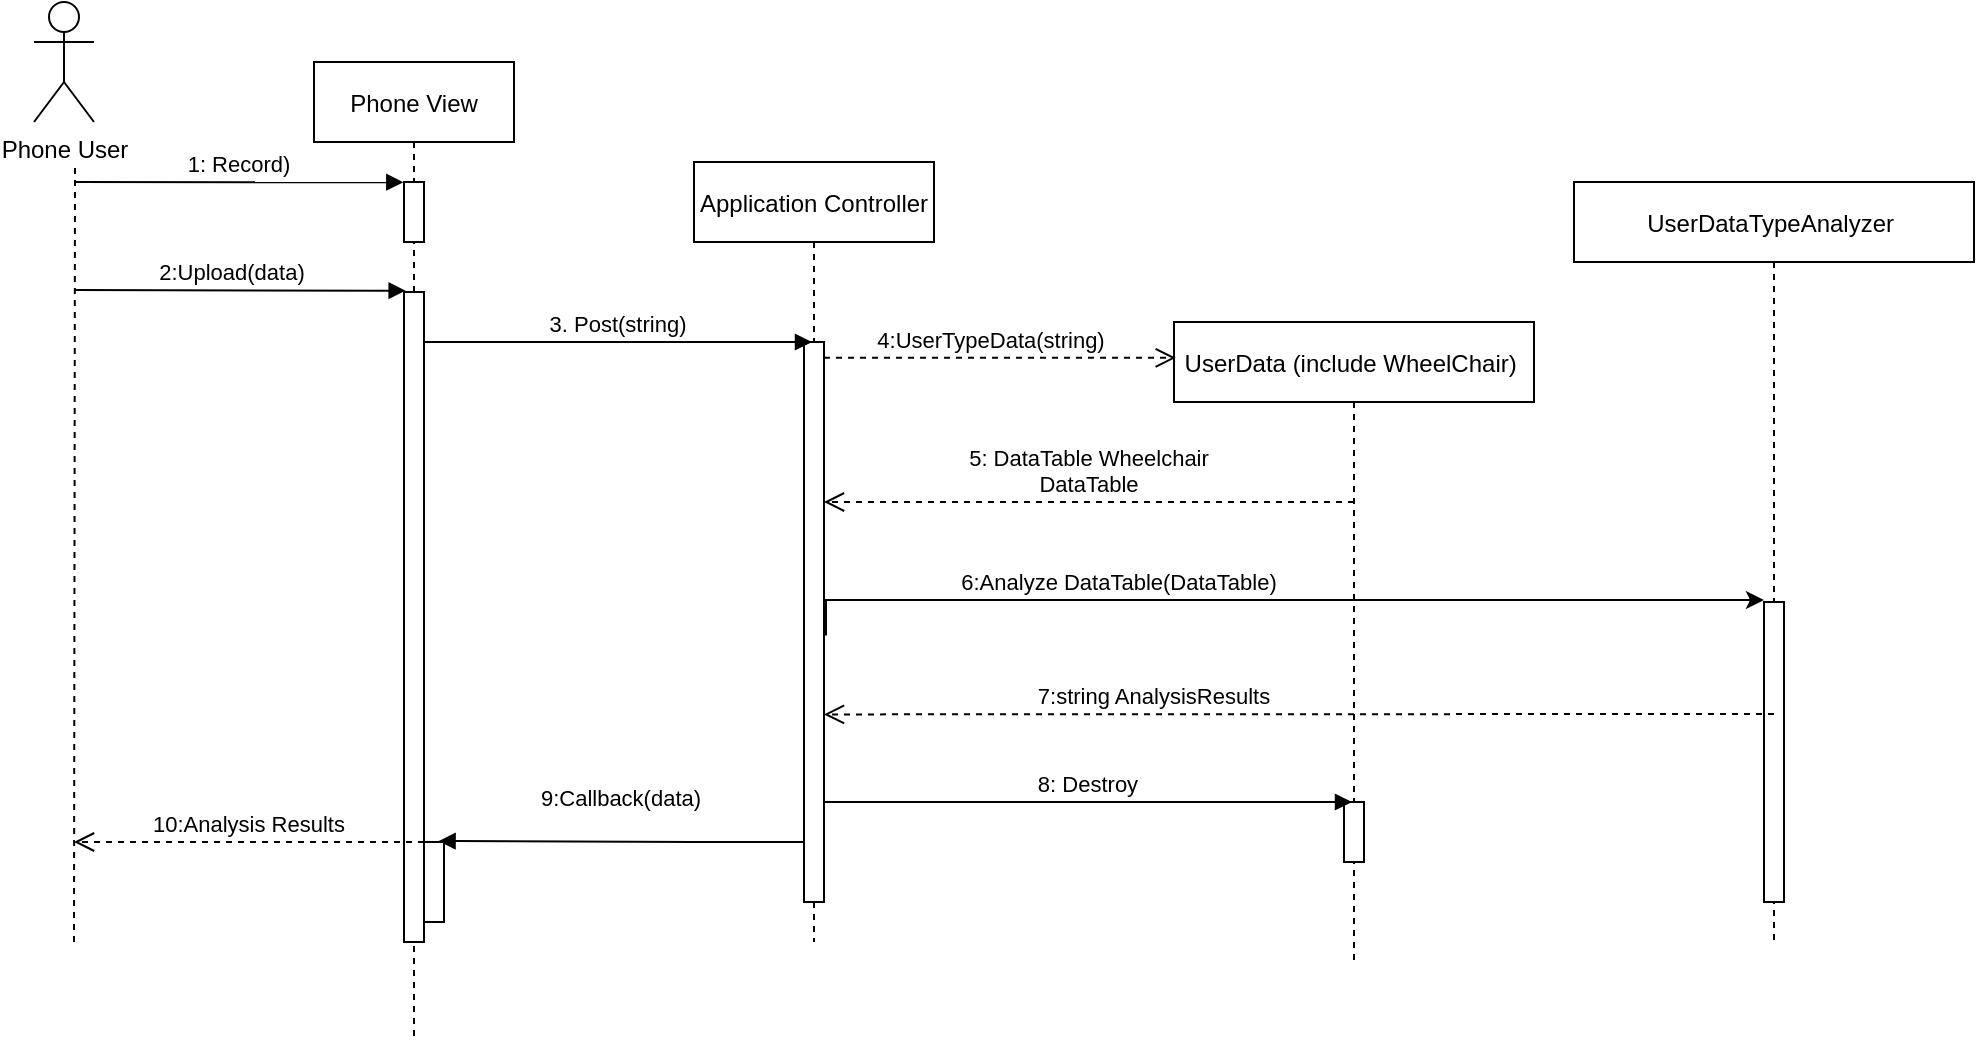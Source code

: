 <mxfile version="15.8.0" type="github">
  <diagram id="kgpKYQtTHZ0yAKxKKP6v" name="Page-1">
    <mxGraphModel dx="1113" dy="644" grid="1" gridSize="10" guides="1" tooltips="1" connect="1" arrows="1" fold="1" page="1" pageScale="1" pageWidth="1654" pageHeight="2336" math="0" shadow="0">
      <root>
        <mxCell id="0" />
        <mxCell id="1" parent="0" />
        <mxCell id="3nuBFxr9cyL0pnOWT2aG-1" value="Phone View" style="shape=umlLifeline;perimeter=lifelinePerimeter;container=1;collapsible=0;recursiveResize=0;rounded=0;shadow=0;strokeWidth=1;size=40;" parent="1" vertex="1">
          <mxGeometry x="260" y="30" width="100" height="490" as="geometry" />
        </mxCell>
        <mxCell id="3nuBFxr9cyL0pnOWT2aG-2" value="" style="points=[];perimeter=orthogonalPerimeter;rounded=0;shadow=0;strokeWidth=1;" parent="3nuBFxr9cyL0pnOWT2aG-1" vertex="1">
          <mxGeometry x="45" y="115" width="10" height="325" as="geometry" />
        </mxCell>
        <mxCell id="7kFu8DR1kxcUvLfsFOL3-1" value="" style="points=[];perimeter=orthogonalPerimeter;rounded=0;shadow=0;strokeWidth=1;" parent="3nuBFxr9cyL0pnOWT2aG-1" vertex="1">
          <mxGeometry x="55" y="390" width="10" height="40" as="geometry" />
        </mxCell>
        <mxCell id="xm2YNPH0XCkVJV5-xieu-14" value="" style="points=[];perimeter=orthogonalPerimeter;rounded=0;shadow=0;strokeWidth=1;" vertex="1" parent="3nuBFxr9cyL0pnOWT2aG-1">
          <mxGeometry x="45" y="60" width="10" height="30" as="geometry" />
        </mxCell>
        <mxCell id="3nuBFxr9cyL0pnOWT2aG-5" value="Application Controller" style="shape=umlLifeline;perimeter=lifelinePerimeter;container=1;collapsible=0;recursiveResize=0;rounded=0;shadow=0;strokeWidth=1;size=40;" parent="1" vertex="1">
          <mxGeometry x="450" y="80" width="120" height="390" as="geometry" />
        </mxCell>
        <mxCell id="3nuBFxr9cyL0pnOWT2aG-6" value="" style="points=[];perimeter=orthogonalPerimeter;rounded=0;shadow=0;strokeWidth=1;" parent="3nuBFxr9cyL0pnOWT2aG-5" vertex="1">
          <mxGeometry x="55" y="90" width="10" height="280" as="geometry" />
        </mxCell>
        <mxCell id="3nuBFxr9cyL0pnOWT2aG-8" value="3. Post(string)" style="verticalAlign=bottom;endArrow=block;shadow=0;strokeWidth=1;entryX=0.4;entryY=0;entryDx=0;entryDy=0;entryPerimeter=0;" parent="1" source="3nuBFxr9cyL0pnOWT2aG-2" target="3nuBFxr9cyL0pnOWT2aG-6" edge="1">
          <mxGeometry relative="1" as="geometry">
            <mxPoint x="275" y="160" as="sourcePoint" />
            <mxPoint x="500" y="170" as="targetPoint" />
            <Array as="points">
              <mxPoint x="390" y="170" />
            </Array>
          </mxGeometry>
        </mxCell>
        <mxCell id="7kFu8DR1kxcUvLfsFOL3-2" value="Phone User&lt;br&gt;" style="shape=umlActor;verticalLabelPosition=bottom;verticalAlign=top;html=1;outlineConnect=0;" parent="1" vertex="1">
          <mxGeometry x="120" width="30" height="60" as="geometry" />
        </mxCell>
        <mxCell id="7kFu8DR1kxcUvLfsFOL3-4" value="" style="endArrow=none;dashed=1;html=1;rounded=0;" parent="1" edge="1">
          <mxGeometry width="50" height="50" relative="1" as="geometry">
            <mxPoint x="140" y="470" as="sourcePoint" />
            <mxPoint x="140.5" y="80" as="targetPoint" />
            <Array as="points" />
          </mxGeometry>
        </mxCell>
        <mxCell id="7kFu8DR1kxcUvLfsFOL3-11" value="10:Analysis Results" style="verticalAlign=bottom;endArrow=open;dashed=1;endSize=8;shadow=0;strokeWidth=1;" parent="1" source="7kFu8DR1kxcUvLfsFOL3-1" edge="1">
          <mxGeometry relative="1" as="geometry">
            <mxPoint x="140" y="420" as="targetPoint" />
            <mxPoint x="300" y="410" as="sourcePoint" />
          </mxGeometry>
        </mxCell>
        <mxCell id="7kFu8DR1kxcUvLfsFOL3-12" value="2:Upload(data)" style="verticalAlign=bottom;endArrow=block;shadow=0;strokeWidth=1;entryX=0.082;entryY=-0.002;entryDx=0;entryDy=0;entryPerimeter=0;" parent="1" edge="1" target="3nuBFxr9cyL0pnOWT2aG-2">
          <mxGeometry x="-0.048" relative="1" as="geometry">
            <mxPoint x="140" y="144" as="sourcePoint" />
            <mxPoint x="300" y="160" as="targetPoint" />
            <mxPoint as="offset" />
          </mxGeometry>
        </mxCell>
        <mxCell id="7kFu8DR1kxcUvLfsFOL3-14" value="9:Callback(data)&#xa;" style="verticalAlign=bottom;endArrow=block;shadow=0;strokeWidth=1;entryX=0.729;entryY=-0.012;entryDx=0;entryDy=0;entryPerimeter=0;" parent="1" source="3nuBFxr9cyL0pnOWT2aG-6" target="7kFu8DR1kxcUvLfsFOL3-1" edge="1">
          <mxGeometry relative="1" as="geometry">
            <mxPoint x="440" y="300" as="sourcePoint" />
            <mxPoint x="350" y="427" as="targetPoint" />
            <Array as="points">
              <mxPoint x="480" y="420" />
              <mxPoint x="460" y="420" />
            </Array>
          </mxGeometry>
        </mxCell>
        <mxCell id="7kFu8DR1kxcUvLfsFOL3-16" value="UserData (include WheelChair) " style="shape=umlLifeline;perimeter=lifelinePerimeter;container=1;collapsible=0;recursiveResize=0;rounded=0;shadow=0;strokeWidth=1;" parent="1" vertex="1">
          <mxGeometry x="690" y="160" width="180" height="320" as="geometry" />
        </mxCell>
        <mxCell id="xm2YNPH0XCkVJV5-xieu-6" value="5: DataTable Wheelchair&#xa;DataTable" style="verticalAlign=bottom;endArrow=open;dashed=1;endSize=8;shadow=0;strokeWidth=1;" edge="1" parent="7kFu8DR1kxcUvLfsFOL3-16" target="3nuBFxr9cyL0pnOWT2aG-6">
          <mxGeometry relative="1" as="geometry">
            <mxPoint x="-100" y="90" as="targetPoint" />
            <mxPoint x="90" y="90" as="sourcePoint" />
          </mxGeometry>
        </mxCell>
        <mxCell id="xm2YNPH0XCkVJV5-xieu-7" value="" style="points=[];perimeter=orthogonalPerimeter;rounded=0;shadow=0;strokeWidth=1;" vertex="1" parent="7kFu8DR1kxcUvLfsFOL3-16">
          <mxGeometry x="85" y="240" width="10" height="30" as="geometry" />
        </mxCell>
        <mxCell id="7kFu8DR1kxcUvLfsFOL3-19" value="UserDataTypeAnalyzer " style="shape=umlLifeline;perimeter=lifelinePerimeter;container=1;collapsible=0;recursiveResize=0;rounded=0;shadow=0;strokeWidth=1;" parent="1" vertex="1">
          <mxGeometry x="890" y="90" width="200" height="380" as="geometry" />
        </mxCell>
        <mxCell id="7kFu8DR1kxcUvLfsFOL3-20" value="" style="points=[];perimeter=orthogonalPerimeter;rounded=0;shadow=0;strokeWidth=1;" parent="7kFu8DR1kxcUvLfsFOL3-19" vertex="1">
          <mxGeometry x="95" y="210" width="10" height="150" as="geometry" />
        </mxCell>
        <mxCell id="xm2YNPH0XCkVJV5-xieu-5" value="" style="edgeStyle=orthogonalEdgeStyle;rounded=0;orthogonalLoop=1;jettySize=auto;html=1;exitX=1.1;exitY=0.524;exitDx=0;exitDy=0;exitPerimeter=0;" edge="1" parent="7kFu8DR1kxcUvLfsFOL3-19" source="3nuBFxr9cyL0pnOWT2aG-6">
          <mxGeometry relative="1" as="geometry">
            <mxPoint x="-370" y="209" as="sourcePoint" />
            <mxPoint x="95" y="209" as="targetPoint" />
            <Array as="points">
              <mxPoint x="-170" y="209" />
              <mxPoint x="-170" y="209" />
            </Array>
          </mxGeometry>
        </mxCell>
        <mxCell id="xm2YNPH0XCkVJV5-xieu-12" value="6:Analyze DataTable(DataTable)" style="edgeLabel;html=1;align=center;verticalAlign=middle;resizable=0;points=[];" vertex="1" connectable="0" parent="xm2YNPH0XCkVJV5-xieu-5">
          <mxGeometry x="-0.021" y="-2" relative="1" as="geometry">
            <mxPoint x="-75" y="-11" as="offset" />
          </mxGeometry>
        </mxCell>
        <mxCell id="xm2YNPH0XCkVJV5-xieu-1" value="4:UserTypeData(string)" style="verticalAlign=bottom;endArrow=open;dashed=1;endSize=8;shadow=0;strokeWidth=1;exitX=1;exitY=0.028;exitDx=0;exitDy=0;exitPerimeter=0;entryX=0.005;entryY=0.056;entryDx=0;entryDy=0;entryPerimeter=0;" edge="1" parent="1" source="3nuBFxr9cyL0pnOWT2aG-6" target="7kFu8DR1kxcUvLfsFOL3-16">
          <mxGeometry x="-0.053" relative="1" as="geometry">
            <mxPoint x="680" y="177" as="targetPoint" />
            <mxPoint x="720" y="200" as="sourcePoint" />
            <mxPoint as="offset" />
          </mxGeometry>
        </mxCell>
        <mxCell id="xm2YNPH0XCkVJV5-xieu-8" value="8: Destroy" style="verticalAlign=bottom;endArrow=block;shadow=0;strokeWidth=1;entryX=0.4;entryY=0;entryDx=0;entryDy=0;entryPerimeter=0;" edge="1" parent="1" source="3nuBFxr9cyL0pnOWT2aG-6" target="xm2YNPH0XCkVJV5-xieu-7">
          <mxGeometry relative="1" as="geometry">
            <mxPoint x="520" y="411" as="sourcePoint" />
            <mxPoint x="770" y="400" as="targetPoint" />
            <Array as="points" />
          </mxGeometry>
        </mxCell>
        <mxCell id="xm2YNPH0XCkVJV5-xieu-10" value="7:string AnalysisResults" style="verticalAlign=bottom;endArrow=open;dashed=1;endSize=8;shadow=0;strokeWidth=1;entryX=1;entryY=0.665;entryDx=0;entryDy=0;entryPerimeter=0;" edge="1" parent="1" target="3nuBFxr9cyL0pnOWT2aG-6">
          <mxGeometry x="0.305" relative="1" as="geometry">
            <mxPoint x="535" y="330" as="targetPoint" />
            <mxPoint x="990" y="356" as="sourcePoint" />
            <Array as="points">
              <mxPoint x="970" y="356" />
            </Array>
            <mxPoint as="offset" />
          </mxGeometry>
        </mxCell>
        <mxCell id="xm2YNPH0XCkVJV5-xieu-17" value="1: Record)" style="verticalAlign=bottom;endArrow=block;shadow=0;strokeWidth=1;entryX=-0.035;entryY=0.004;entryDx=0;entryDy=0;entryPerimeter=0;" edge="1" parent="1" target="xm2YNPH0XCkVJV5-xieu-14">
          <mxGeometry relative="1" as="geometry">
            <mxPoint x="140" y="90" as="sourcePoint" />
            <mxPoint x="414" y="110" as="targetPoint" />
            <Array as="points" />
          </mxGeometry>
        </mxCell>
      </root>
    </mxGraphModel>
  </diagram>
</mxfile>
